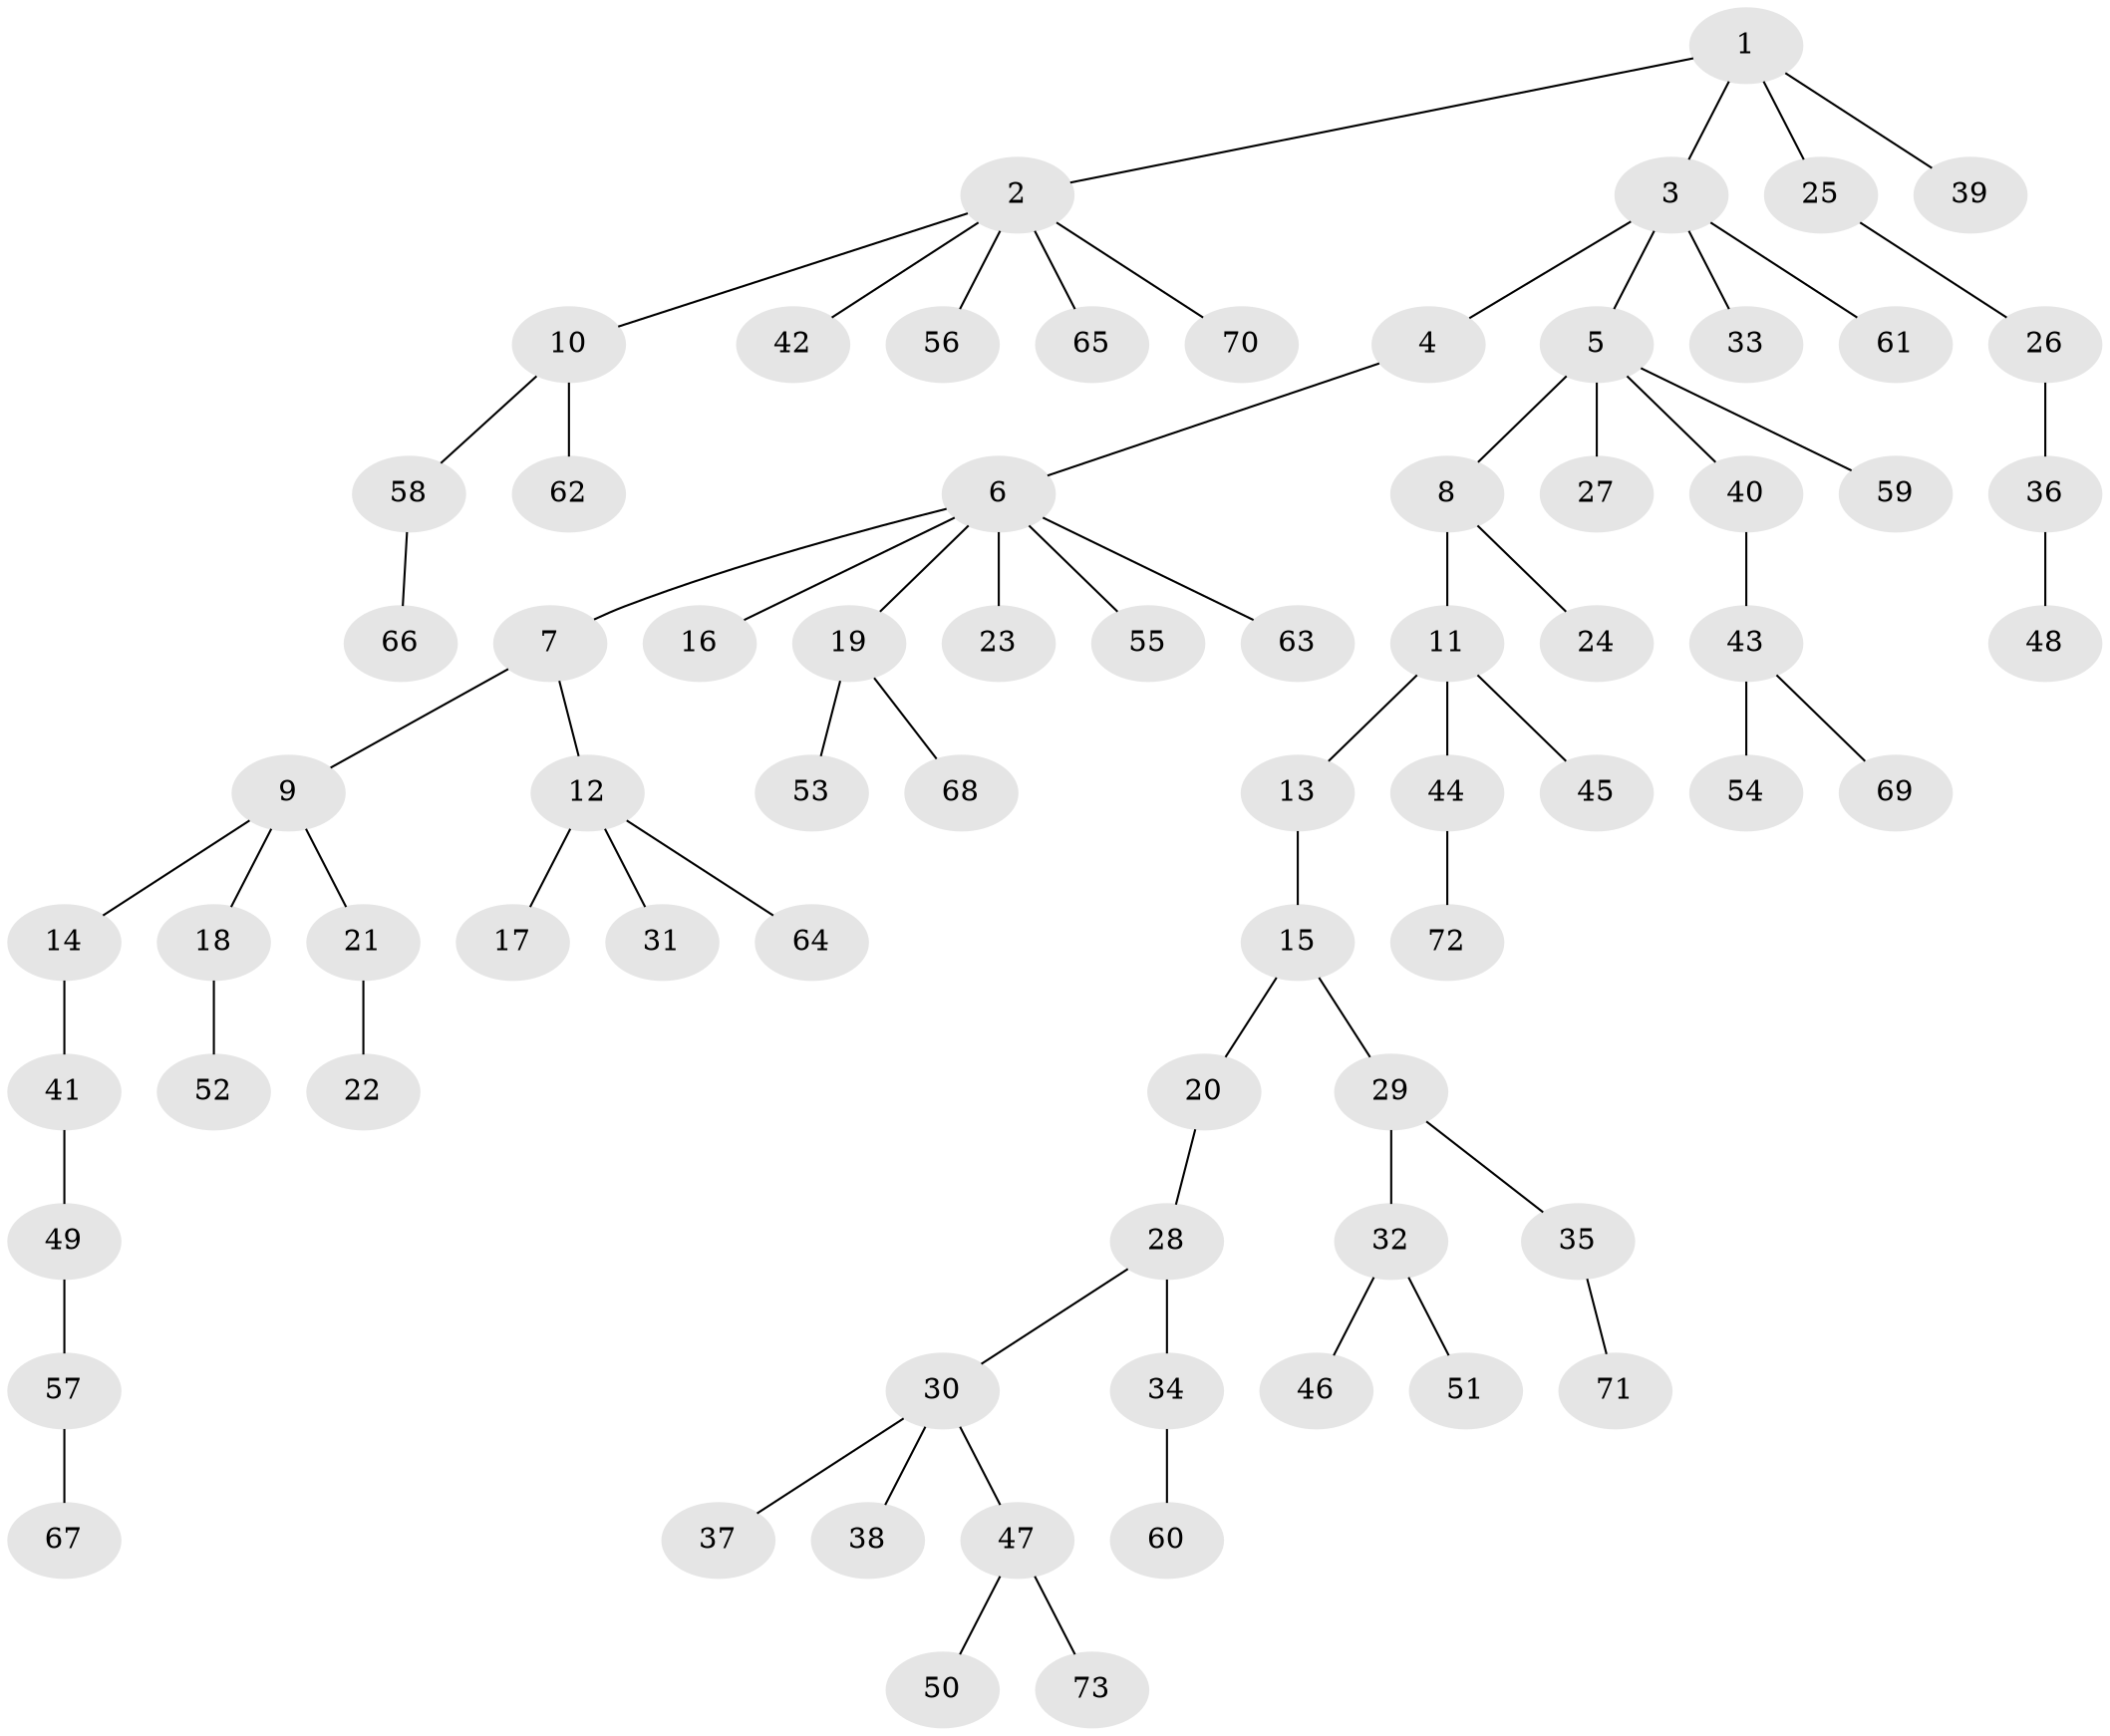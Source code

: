 // Generated by graph-tools (version 1.1) at 2025/15/03/09/25 04:15:21]
// undirected, 73 vertices, 72 edges
graph export_dot {
graph [start="1"]
  node [color=gray90,style=filled];
  1;
  2;
  3;
  4;
  5;
  6;
  7;
  8;
  9;
  10;
  11;
  12;
  13;
  14;
  15;
  16;
  17;
  18;
  19;
  20;
  21;
  22;
  23;
  24;
  25;
  26;
  27;
  28;
  29;
  30;
  31;
  32;
  33;
  34;
  35;
  36;
  37;
  38;
  39;
  40;
  41;
  42;
  43;
  44;
  45;
  46;
  47;
  48;
  49;
  50;
  51;
  52;
  53;
  54;
  55;
  56;
  57;
  58;
  59;
  60;
  61;
  62;
  63;
  64;
  65;
  66;
  67;
  68;
  69;
  70;
  71;
  72;
  73;
  1 -- 2;
  1 -- 3;
  1 -- 25;
  1 -- 39;
  2 -- 10;
  2 -- 42;
  2 -- 56;
  2 -- 65;
  2 -- 70;
  3 -- 4;
  3 -- 5;
  3 -- 33;
  3 -- 61;
  4 -- 6;
  5 -- 8;
  5 -- 27;
  5 -- 40;
  5 -- 59;
  6 -- 7;
  6 -- 16;
  6 -- 19;
  6 -- 23;
  6 -- 55;
  6 -- 63;
  7 -- 9;
  7 -- 12;
  8 -- 11;
  8 -- 24;
  9 -- 14;
  9 -- 18;
  9 -- 21;
  10 -- 58;
  10 -- 62;
  11 -- 13;
  11 -- 44;
  11 -- 45;
  12 -- 17;
  12 -- 31;
  12 -- 64;
  13 -- 15;
  14 -- 41;
  15 -- 20;
  15 -- 29;
  18 -- 52;
  19 -- 53;
  19 -- 68;
  20 -- 28;
  21 -- 22;
  25 -- 26;
  26 -- 36;
  28 -- 30;
  28 -- 34;
  29 -- 32;
  29 -- 35;
  30 -- 37;
  30 -- 38;
  30 -- 47;
  32 -- 46;
  32 -- 51;
  34 -- 60;
  35 -- 71;
  36 -- 48;
  40 -- 43;
  41 -- 49;
  43 -- 54;
  43 -- 69;
  44 -- 72;
  47 -- 50;
  47 -- 73;
  49 -- 57;
  57 -- 67;
  58 -- 66;
}
